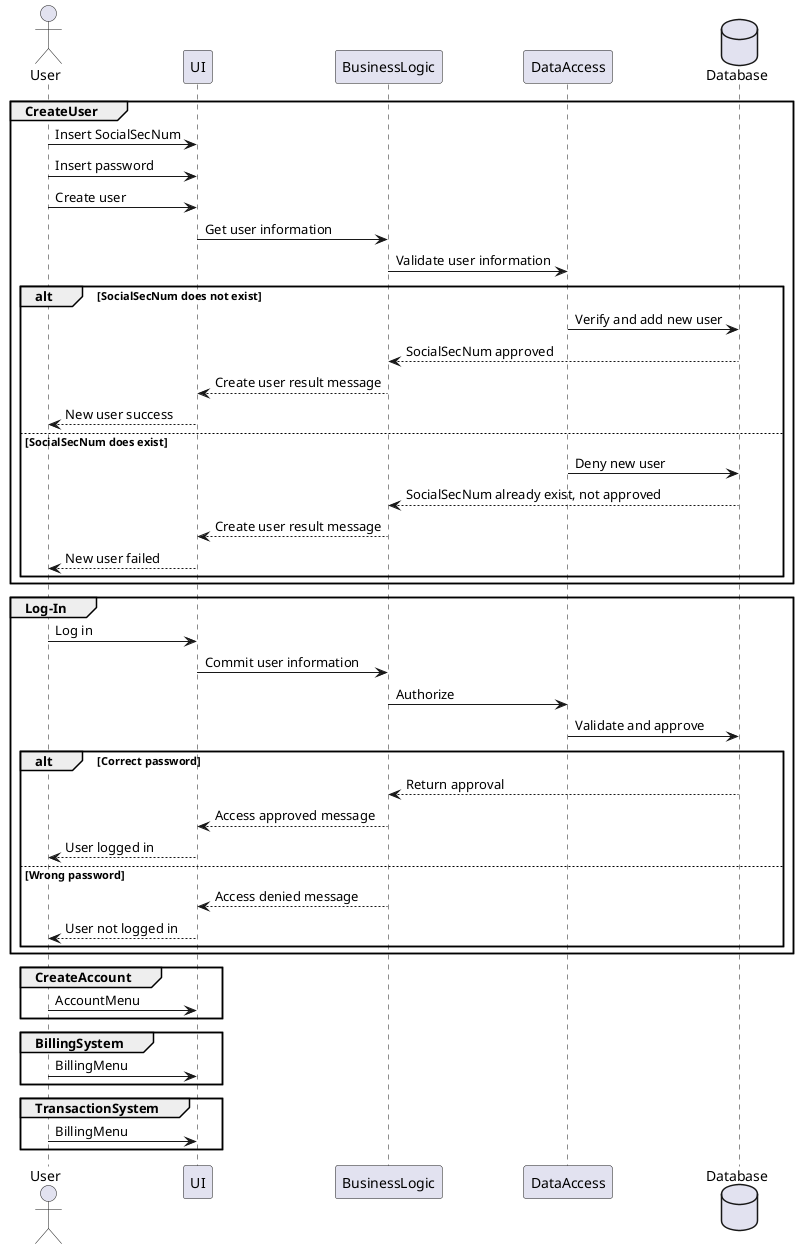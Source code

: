 @startuml

actor User 
participant UI
participant BusinessLogic
participant DataAccess
database Database

group CreateUser
User -> UI : Insert SocialSecNum
User -> UI : Insert password
User -> UI : Create user
UI -> BusinessLogic : Get user information
BusinessLogic -> DataAccess : Validate user information


alt SocialSecNum does not exist
DataAccess -> Database : Verify and add new user 
BusinessLogic <-- Database : SocialSecNum approved
UI <-- BusinessLogic : Create user result message
User <-- UI : New user success
else SocialSecNum does exist
DataAccess -> Database : Deny new user
BusinessLogic <-- Database  : SocialSecNum already exist, not approved
UI <-- BusinessLogic : Create user result message
User <-- UI : New user failed
end
end

group Log-In
User -> UI : Log in
UI -> BusinessLogic : Commit user information
BusinessLogic -> DataAccess : Authorize
DataAccess -> Database : Validate and approve
alt Correct password
BusinessLogic<-- Database : Return approval

UI <-- BusinessLogic : Access approved message
User <-- UI : User logged in
else Wrong password
UI <-- BusinessLogic : Access denied message
User <-- UI : User not logged in
end
end

group CreateAccount
User -> UI : AccountMenu
end

group BillingSystem
User -> UI : BillingMenu
end

group TransactionSystem
User -> UI : BillingMenu
end

@enduml